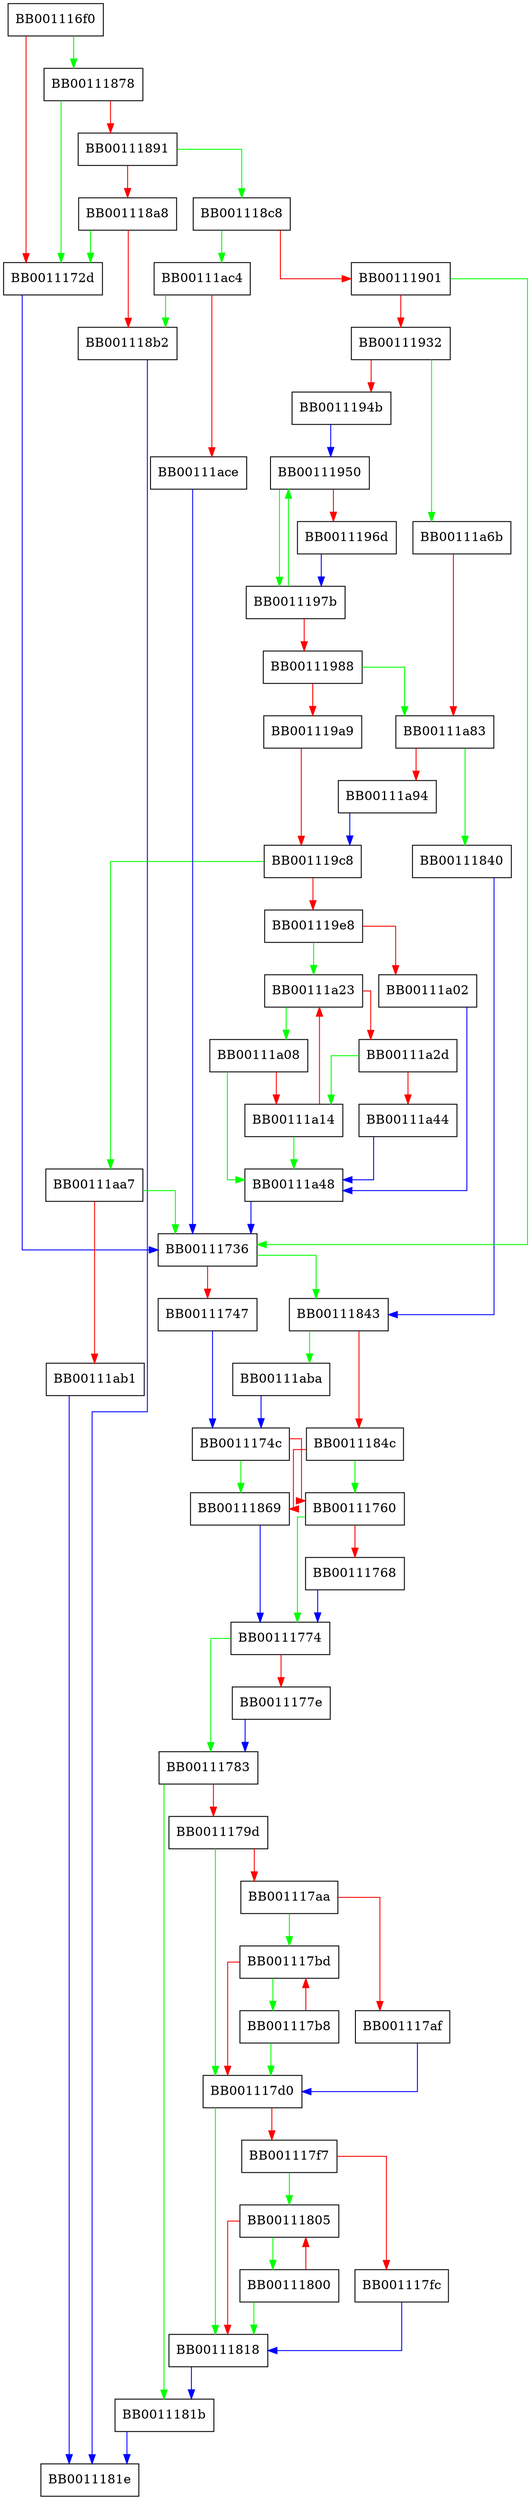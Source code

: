 digraph FUN_001116f0 {
  node [shape="box"];
  graph [splines=ortho];
  BB001116f0 -> BB00111878 [color="green"];
  BB001116f0 -> BB0011172d [color="red"];
  BB0011172d -> BB00111736 [color="blue"];
  BB00111736 -> BB00111843 [color="green"];
  BB00111736 -> BB00111747 [color="red"];
  BB00111747 -> BB0011174c [color="blue"];
  BB0011174c -> BB00111869 [color="green"];
  BB0011174c -> BB00111760 [color="red"];
  BB00111760 -> BB00111774 [color="green"];
  BB00111760 -> BB00111768 [color="red"];
  BB00111768 -> BB00111774 [color="blue"];
  BB00111774 -> BB00111783 [color="green"];
  BB00111774 -> BB0011177e [color="red"];
  BB0011177e -> BB00111783 [color="blue"];
  BB00111783 -> BB0011181b [color="green"];
  BB00111783 -> BB0011179d [color="red"];
  BB0011179d -> BB001117d0 [color="green"];
  BB0011179d -> BB001117aa [color="red"];
  BB001117aa -> BB001117bd [color="green"];
  BB001117aa -> BB001117af [color="red"];
  BB001117af -> BB001117d0 [color="blue"];
  BB001117b8 -> BB001117d0 [color="green"];
  BB001117b8 -> BB001117bd [color="red"];
  BB001117bd -> BB001117b8 [color="green"];
  BB001117bd -> BB001117d0 [color="red"];
  BB001117d0 -> BB00111818 [color="green"];
  BB001117d0 -> BB001117f7 [color="red"];
  BB001117f7 -> BB00111805 [color="green"];
  BB001117f7 -> BB001117fc [color="red"];
  BB001117fc -> BB00111818 [color="blue"];
  BB00111800 -> BB00111818 [color="green"];
  BB00111800 -> BB00111805 [color="red"];
  BB00111805 -> BB00111800 [color="green"];
  BB00111805 -> BB00111818 [color="red"];
  BB00111818 -> BB0011181b [color="blue"];
  BB0011181b -> BB0011181e [color="blue"];
  BB00111840 -> BB00111843 [color="blue"];
  BB00111843 -> BB00111aba [color="green"];
  BB00111843 -> BB0011184c [color="red"];
  BB0011184c -> BB00111760 [color="green"];
  BB0011184c -> BB00111869 [color="red"];
  BB00111869 -> BB00111774 [color="blue"];
  BB00111878 -> BB0011172d [color="green"];
  BB00111878 -> BB00111891 [color="red"];
  BB00111891 -> BB001118c8 [color="green"];
  BB00111891 -> BB001118a8 [color="red"];
  BB001118a8 -> BB0011172d [color="green"];
  BB001118a8 -> BB001118b2 [color="red"];
  BB001118b2 -> BB0011181e [color="blue"];
  BB001118c8 -> BB00111ac4 [color="green"];
  BB001118c8 -> BB00111901 [color="red"];
  BB00111901 -> BB00111736 [color="green"];
  BB00111901 -> BB00111932 [color="red"];
  BB00111932 -> BB00111a6b [color="green"];
  BB00111932 -> BB0011194b [color="red"];
  BB0011194b -> BB00111950 [color="blue"];
  BB00111950 -> BB0011197b [color="green"];
  BB00111950 -> BB0011196d [color="red"];
  BB0011196d -> BB0011197b [color="blue"];
  BB0011197b -> BB00111950 [color="green"];
  BB0011197b -> BB00111988 [color="red"];
  BB00111988 -> BB00111a83 [color="green"];
  BB00111988 -> BB001119a9 [color="red"];
  BB001119a9 -> BB001119c8 [color="red"];
  BB001119c8 -> BB00111aa7 [color="green"];
  BB001119c8 -> BB001119e8 [color="red"];
  BB001119e8 -> BB00111a23 [color="green"];
  BB001119e8 -> BB00111a02 [color="red"];
  BB00111a02 -> BB00111a48 [color="blue"];
  BB00111a08 -> BB00111a48 [color="green"];
  BB00111a08 -> BB00111a14 [color="red"];
  BB00111a14 -> BB00111a48 [color="green"];
  BB00111a14 -> BB00111a23 [color="red"];
  BB00111a23 -> BB00111a08 [color="green"];
  BB00111a23 -> BB00111a2d [color="red"];
  BB00111a2d -> BB00111a14 [color="green"];
  BB00111a2d -> BB00111a44 [color="red"];
  BB00111a44 -> BB00111a48 [color="blue"];
  BB00111a48 -> BB00111736 [color="blue"];
  BB00111a6b -> BB00111a83 [color="red"];
  BB00111a83 -> BB00111840 [color="green"];
  BB00111a83 -> BB00111a94 [color="red"];
  BB00111a94 -> BB001119c8 [color="blue"];
  BB00111aa7 -> BB00111736 [color="green"];
  BB00111aa7 -> BB00111ab1 [color="red"];
  BB00111ab1 -> BB0011181e [color="blue"];
  BB00111aba -> BB0011174c [color="blue"];
  BB00111ac4 -> BB001118b2 [color="green"];
  BB00111ac4 -> BB00111ace [color="red"];
  BB00111ace -> BB00111736 [color="blue"];
}
